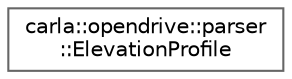 digraph "类继承关系图"
{
 // INTERACTIVE_SVG=YES
 // LATEX_PDF_SIZE
  bgcolor="transparent";
  edge [fontname=Helvetica,fontsize=10,labelfontname=Helvetica,labelfontsize=10];
  node [fontname=Helvetica,fontsize=10,shape=box,height=0.2,width=0.4];
  rankdir="LR";
  Node0 [id="Node000000",label="carla::opendrive::parser\l::ElevationProfile",height=0.2,width=0.4,color="grey40", fillcolor="white", style="filled",URL="$d2/d9c/structcarla_1_1opendrive_1_1parser_1_1ElevationProfile.html",tooltip=" "];
}
